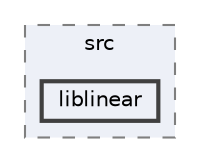 digraph "/home/jam/Research/IRES-2025/dev/src/llm-scripts/testing/hypothesis-testing/hyp-env/lib/python3.12/site-packages/sklearn/svm/src/liblinear"
{
 // LATEX_PDF_SIZE
  bgcolor="transparent";
  edge [fontname=Helvetica,fontsize=10,labelfontname=Helvetica,labelfontsize=10];
  node [fontname=Helvetica,fontsize=10,shape=box,height=0.2,width=0.4];
  compound=true
  subgraph clusterdir_2f6501728d7804f394b0c33363c7ee0d {
    graph [ bgcolor="#edf0f7", pencolor="grey50", label="src", fontname=Helvetica,fontsize=10 style="filled,dashed", URL="dir_2f6501728d7804f394b0c33363c7ee0d.html",tooltip=""]
  dir_b28c40b4eb6d3abb155b974805d4d3c6 [label="liblinear", fillcolor="#edf0f7", color="grey25", style="filled,bold", URL="dir_b28c40b4eb6d3abb155b974805d4d3c6.html",tooltip=""];
  }
}
